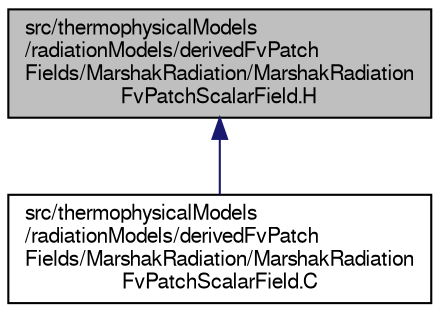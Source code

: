 digraph "src/thermophysicalModels/radiationModels/derivedFvPatchFields/MarshakRadiation/MarshakRadiationFvPatchScalarField.H"
{
  bgcolor="transparent";
  edge [fontname="FreeSans",fontsize="10",labelfontname="FreeSans",labelfontsize="10"];
  node [fontname="FreeSans",fontsize="10",shape=record];
  Node191 [label="src/thermophysicalModels\l/radiationModels/derivedFvPatch\lFields/MarshakRadiation/MarshakRadiation\lFvPatchScalarField.H",height=0.2,width=0.4,color="black", fillcolor="grey75", style="filled", fontcolor="black"];
  Node191 -> Node192 [dir="back",color="midnightblue",fontsize="10",style="solid",fontname="FreeSans"];
  Node192 [label="src/thermophysicalModels\l/radiationModels/derivedFvPatch\lFields/MarshakRadiation/MarshakRadiation\lFvPatchScalarField.C",height=0.2,width=0.4,color="black",URL="$a15926.html"];
}
